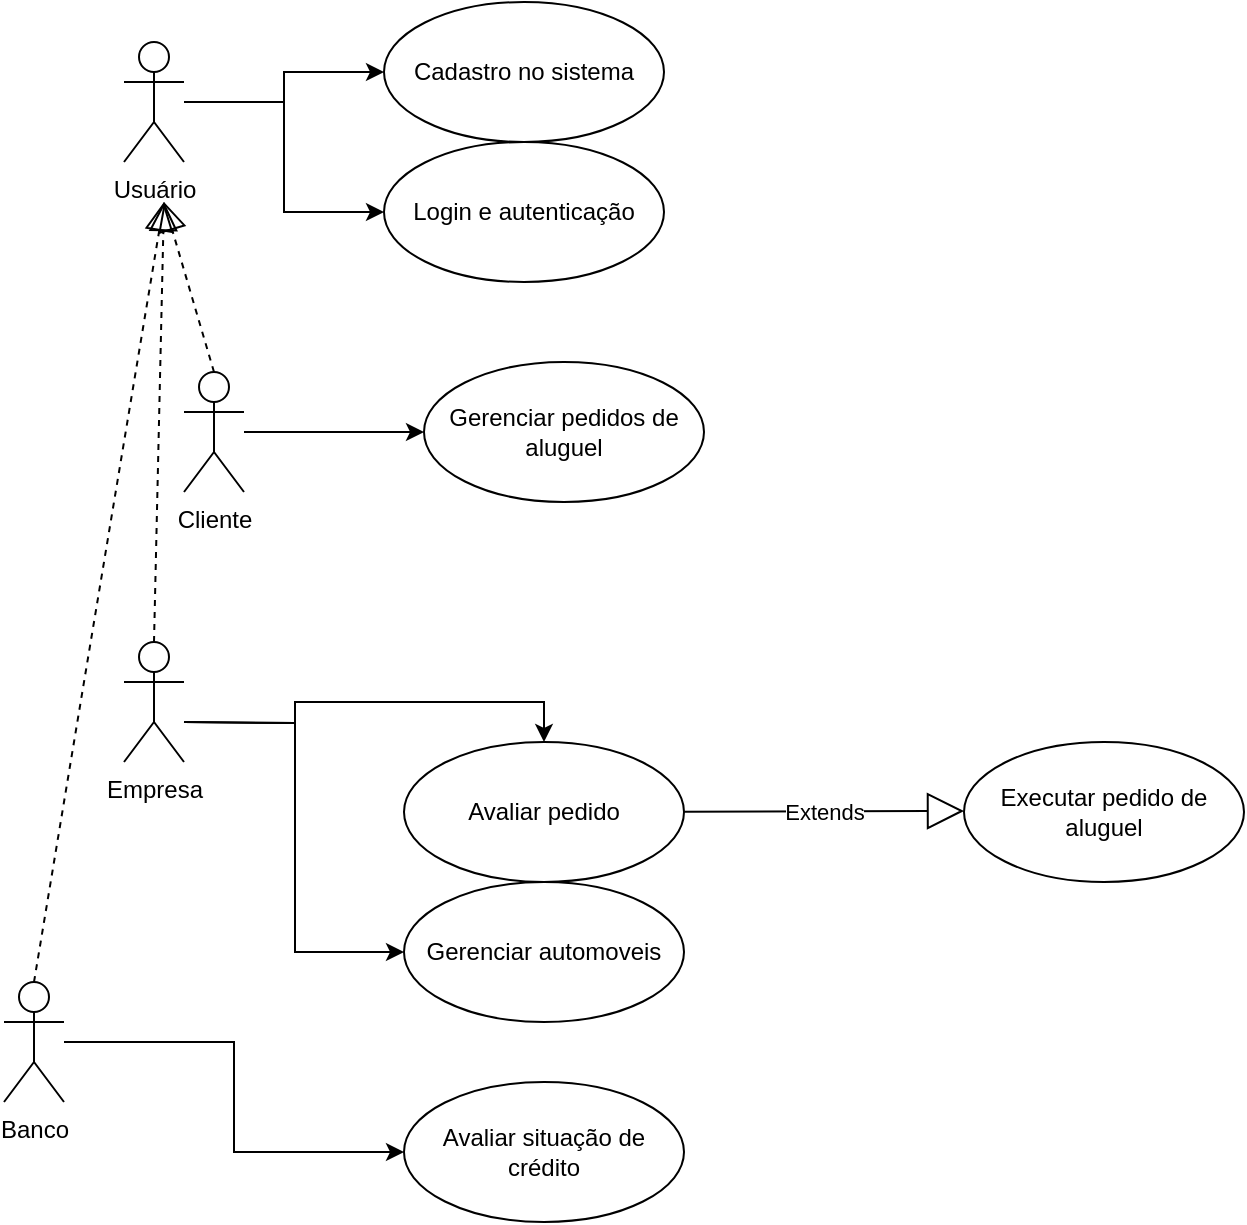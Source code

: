 <mxfile version="24.7.14">
  <diagram name="Page-1" id="FFaCH1uFGgwwB3ZbWIV7">
    <mxGraphModel dx="1354" dy="550" grid="1" gridSize="10" guides="1" tooltips="1" connect="1" arrows="1" fold="1" page="1" pageScale="1" pageWidth="850" pageHeight="1100" math="0" shadow="0">
      <root>
        <mxCell id="0" />
        <mxCell id="1" parent="0" />
        <mxCell id="oIWKrFpAezbyWFSI6Mye-16" style="edgeStyle=orthogonalEdgeStyle;rounded=0;orthogonalLoop=1;jettySize=auto;html=1;" parent="1" source="oIWKrFpAezbyWFSI6Mye-2" target="oIWKrFpAezbyWFSI6Mye-3" edge="1">
          <mxGeometry relative="1" as="geometry" />
        </mxCell>
        <mxCell id="oIWKrFpAezbyWFSI6Mye-2" value="Cliente" style="shape=umlActor;verticalLabelPosition=bottom;verticalAlign=top;html=1;" parent="1" vertex="1">
          <mxGeometry x="260" y="195" width="30" height="60" as="geometry" />
        </mxCell>
        <mxCell id="oIWKrFpAezbyWFSI6Mye-3" value="Gerenciar pedidos de aluguel" style="ellipse;whiteSpace=wrap;html=1;" parent="1" vertex="1">
          <mxGeometry x="380" y="190" width="140" height="70" as="geometry" />
        </mxCell>
        <mxCell id="oIWKrFpAezbyWFSI6Mye-14" style="edgeStyle=orthogonalEdgeStyle;rounded=0;orthogonalLoop=1;jettySize=auto;html=1;" parent="1" target="oIWKrFpAezbyWFSI6Mye-9" edge="1">
          <mxGeometry relative="1" as="geometry">
            <mxPoint x="260" y="370" as="sourcePoint" />
          </mxGeometry>
        </mxCell>
        <mxCell id="oIWKrFpAezbyWFSI6Mye-33" style="edgeStyle=orthogonalEdgeStyle;rounded=0;orthogonalLoop=1;jettySize=auto;html=1;entryX=0;entryY=0.5;entryDx=0;entryDy=0;" parent="1" target="oIWKrFpAezbyWFSI6Mye-31" edge="1">
          <mxGeometry relative="1" as="geometry">
            <mxPoint x="260" y="370" as="sourcePoint" />
          </mxGeometry>
        </mxCell>
        <mxCell id="oIWKrFpAezbyWFSI6Mye-9" value="Avaliar pedido" style="ellipse;whiteSpace=wrap;html=1;" parent="1" vertex="1">
          <mxGeometry x="370" y="380" width="140" height="70" as="geometry" />
        </mxCell>
        <mxCell id="oIWKrFpAezbyWFSI6Mye-15" style="edgeStyle=orthogonalEdgeStyle;rounded=0;orthogonalLoop=1;jettySize=auto;html=1;entryX=0;entryY=0.5;entryDx=0;entryDy=0;" parent="1" source="oIWKrFpAezbyWFSI6Mye-10" target="oIWKrFpAezbyWFSI6Mye-12" edge="1">
          <mxGeometry relative="1" as="geometry" />
        </mxCell>
        <mxCell id="oIWKrFpAezbyWFSI6Mye-10" value="Banco" style="shape=umlActor;verticalLabelPosition=bottom;verticalAlign=top;html=1;" parent="1" vertex="1">
          <mxGeometry x="170" y="500" width="30" height="60" as="geometry" />
        </mxCell>
        <mxCell id="oIWKrFpAezbyWFSI6Mye-11" value="Empresa" style="shape=umlActor;verticalLabelPosition=bottom;verticalAlign=top;html=1;" parent="1" vertex="1">
          <mxGeometry x="230" y="330" width="30" height="60" as="geometry" />
        </mxCell>
        <mxCell id="oIWKrFpAezbyWFSI6Mye-12" value="Avaliar situação de crédito" style="ellipse;whiteSpace=wrap;html=1;" parent="1" vertex="1">
          <mxGeometry x="370" y="550" width="140" height="70" as="geometry" />
        </mxCell>
        <mxCell id="oIWKrFpAezbyWFSI6Mye-19" value="" style="endArrow=block;dashed=1;endFill=0;endSize=12;html=1;rounded=0;exitX=0.5;exitY=0;exitDx=0;exitDy=0;exitPerimeter=0;" parent="1" source="oIWKrFpAezbyWFSI6Mye-11" edge="1">
          <mxGeometry width="160" relative="1" as="geometry">
            <mxPoint x="140" y="560" as="sourcePoint" />
            <mxPoint x="250" y="110" as="targetPoint" />
          </mxGeometry>
        </mxCell>
        <mxCell id="oIWKrFpAezbyWFSI6Mye-20" value="" style="endArrow=block;dashed=1;endFill=0;endSize=12;html=1;rounded=0;exitX=0.5;exitY=0;exitDx=0;exitDy=0;exitPerimeter=0;" parent="1" source="oIWKrFpAezbyWFSI6Mye-10" edge="1">
          <mxGeometry width="160" relative="1" as="geometry">
            <mxPoint x="215" y="570" as="sourcePoint" />
            <mxPoint x="250" y="110" as="targetPoint" />
          </mxGeometry>
        </mxCell>
        <mxCell id="oIWKrFpAezbyWFSI6Mye-26" style="edgeStyle=orthogonalEdgeStyle;rounded=0;orthogonalLoop=1;jettySize=auto;html=1;" parent="1" source="oIWKrFpAezbyWFSI6Mye-21" target="oIWKrFpAezbyWFSI6Mye-24" edge="1">
          <mxGeometry relative="1" as="geometry" />
        </mxCell>
        <mxCell id="oIWKrFpAezbyWFSI6Mye-27" style="edgeStyle=orthogonalEdgeStyle;rounded=0;orthogonalLoop=1;jettySize=auto;html=1;" parent="1" source="oIWKrFpAezbyWFSI6Mye-21" target="oIWKrFpAezbyWFSI6Mye-25" edge="1">
          <mxGeometry relative="1" as="geometry" />
        </mxCell>
        <mxCell id="oIWKrFpAezbyWFSI6Mye-21" value="Usuário" style="shape=umlActor;verticalLabelPosition=bottom;verticalAlign=top;html=1;" parent="1" vertex="1">
          <mxGeometry x="230" y="30" width="30" height="60" as="geometry" />
        </mxCell>
        <mxCell id="oIWKrFpAezbyWFSI6Mye-22" value="" style="endArrow=block;dashed=1;endFill=0;endSize=12;html=1;rounded=0;exitX=0.5;exitY=0;exitDx=0;exitDy=0;exitPerimeter=0;" parent="1" source="oIWKrFpAezbyWFSI6Mye-2" edge="1">
          <mxGeometry width="160" relative="1" as="geometry">
            <mxPoint x="255" y="490" as="sourcePoint" />
            <mxPoint x="250" y="110" as="targetPoint" />
          </mxGeometry>
        </mxCell>
        <mxCell id="oIWKrFpAezbyWFSI6Mye-24" value="Cadastro no sistema" style="ellipse;whiteSpace=wrap;html=1;" parent="1" vertex="1">
          <mxGeometry x="360" y="10" width="140" height="70" as="geometry" />
        </mxCell>
        <mxCell id="oIWKrFpAezbyWFSI6Mye-25" value="Login e autenticação" style="ellipse;whiteSpace=wrap;html=1;" parent="1" vertex="1">
          <mxGeometry x="360" y="80" width="140" height="70" as="geometry" />
        </mxCell>
        <mxCell id="oIWKrFpAezbyWFSI6Mye-28" value="Extends" style="endArrow=block;endSize=16;endFill=0;html=1;rounded=0;" parent="1" source="oIWKrFpAezbyWFSI6Mye-9" edge="1">
          <mxGeometry width="160" relative="1" as="geometry">
            <mxPoint x="490" y="414.5" as="sourcePoint" />
            <mxPoint x="650" y="414.5" as="targetPoint" />
          </mxGeometry>
        </mxCell>
        <mxCell id="oIWKrFpAezbyWFSI6Mye-29" value="Executar pedido de aluguel" style="ellipse;whiteSpace=wrap;html=1;" parent="1" vertex="1">
          <mxGeometry x="650" y="380" width="140" height="70" as="geometry" />
        </mxCell>
        <mxCell id="oIWKrFpAezbyWFSI6Mye-31" value="Gerenciar automoveis" style="ellipse;whiteSpace=wrap;html=1;" parent="1" vertex="1">
          <mxGeometry x="370" y="450" width="140" height="70" as="geometry" />
        </mxCell>
      </root>
    </mxGraphModel>
  </diagram>
</mxfile>
